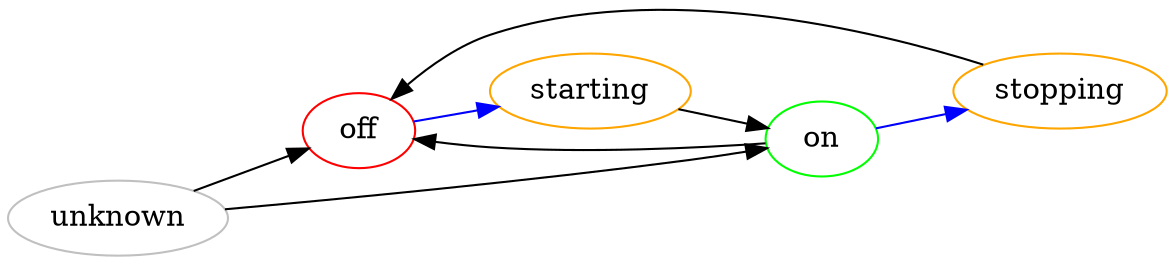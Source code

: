 digraph G {

    rankdir = "LR"

    unknown  [color=gray]
    off      [color=red]
    starting [color=orange]
    stopping [color=orange]
    on       [color=green]

    unknown -> on
    unknown -> off

    off -> starting [color=blue]

    starting -> on
    stopping -> off

    on -> stopping [color=blue]
    on -> off

}
